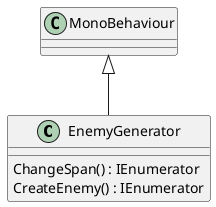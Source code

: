 @startuml
class EnemyGenerator {
    ChangeSpan() : IEnumerator
    CreateEnemy() : IEnumerator
}
MonoBehaviour <|-- EnemyGenerator
@enduml
